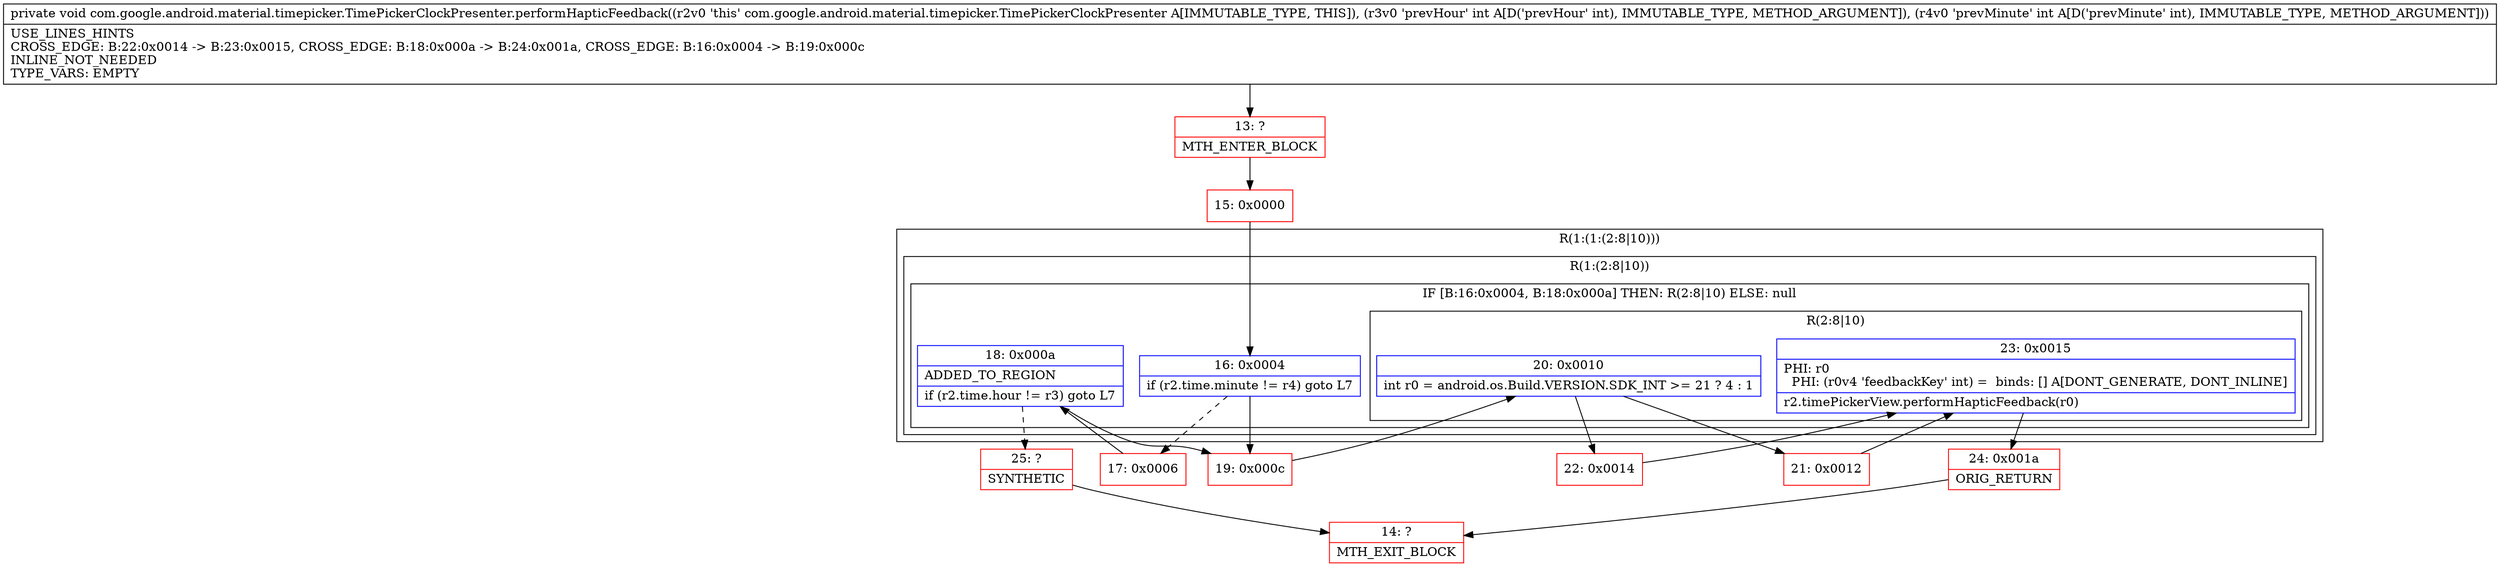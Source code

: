 digraph "CFG forcom.google.android.material.timepicker.TimePickerClockPresenter.performHapticFeedback(II)V" {
subgraph cluster_Region_10874737 {
label = "R(1:(1:(2:8|10)))";
node [shape=record,color=blue];
subgraph cluster_Region_1420043983 {
label = "R(1:(2:8|10))";
node [shape=record,color=blue];
subgraph cluster_IfRegion_1239209174 {
label = "IF [B:16:0x0004, B:18:0x000a] THEN: R(2:8|10) ELSE: null";
node [shape=record,color=blue];
Node_16 [shape=record,label="{16\:\ 0x0004|if (r2.time.minute != r4) goto L7\l}"];
Node_18 [shape=record,label="{18\:\ 0x000a|ADDED_TO_REGION\l|if (r2.time.hour != r3) goto L7\l}"];
subgraph cluster_Region_1243341996 {
label = "R(2:8|10)";
node [shape=record,color=blue];
Node_20 [shape=record,label="{20\:\ 0x0010|int r0 = android.os.Build.VERSION.SDK_INT \>= 21 ? 4 : 1\l}"];
Node_23 [shape=record,label="{23\:\ 0x0015|PHI: r0 \l  PHI: (r0v4 'feedbackKey' int) =  binds: [] A[DONT_GENERATE, DONT_INLINE]\l|r2.timePickerView.performHapticFeedback(r0)\l}"];
}
}
}
}
Node_13 [shape=record,color=red,label="{13\:\ ?|MTH_ENTER_BLOCK\l}"];
Node_15 [shape=record,color=red,label="{15\:\ 0x0000}"];
Node_17 [shape=record,color=red,label="{17\:\ 0x0006}"];
Node_25 [shape=record,color=red,label="{25\:\ ?|SYNTHETIC\l}"];
Node_14 [shape=record,color=red,label="{14\:\ ?|MTH_EXIT_BLOCK\l}"];
Node_19 [shape=record,color=red,label="{19\:\ 0x000c}"];
Node_21 [shape=record,color=red,label="{21\:\ 0x0012}"];
Node_24 [shape=record,color=red,label="{24\:\ 0x001a|ORIG_RETURN\l}"];
Node_22 [shape=record,color=red,label="{22\:\ 0x0014}"];
MethodNode[shape=record,label="{private void com.google.android.material.timepicker.TimePickerClockPresenter.performHapticFeedback((r2v0 'this' com.google.android.material.timepicker.TimePickerClockPresenter A[IMMUTABLE_TYPE, THIS]), (r3v0 'prevHour' int A[D('prevHour' int), IMMUTABLE_TYPE, METHOD_ARGUMENT]), (r4v0 'prevMinute' int A[D('prevMinute' int), IMMUTABLE_TYPE, METHOD_ARGUMENT]))  | USE_LINES_HINTS\lCROSS_EDGE: B:22:0x0014 \-\> B:23:0x0015, CROSS_EDGE: B:18:0x000a \-\> B:24:0x001a, CROSS_EDGE: B:16:0x0004 \-\> B:19:0x000c\lINLINE_NOT_NEEDED\lTYPE_VARS: EMPTY\l}"];
MethodNode -> Node_13;Node_16 -> Node_17[style=dashed];
Node_16 -> Node_19;
Node_18 -> Node_19;
Node_18 -> Node_25[style=dashed];
Node_20 -> Node_21;
Node_20 -> Node_22;
Node_23 -> Node_24;
Node_13 -> Node_15;
Node_15 -> Node_16;
Node_17 -> Node_18;
Node_25 -> Node_14;
Node_19 -> Node_20;
Node_21 -> Node_23;
Node_24 -> Node_14;
Node_22 -> Node_23;
}

